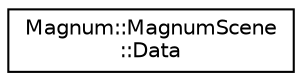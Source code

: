 digraph "圖形化之類別階層"
{
  edge [fontname="Helvetica",fontsize="10",labelfontname="Helvetica",labelfontsize="10"];
  node [fontname="Helvetica",fontsize="10",shape=record];
  rankdir="LR";
  Node1 [label="Magnum::MagnumScene\l::Data",height=0.2,width=0.4,color="black", fillcolor="white", style="filled",URL="$class_magnum_1_1_magnum_scene_1_1_data.html"];
}
